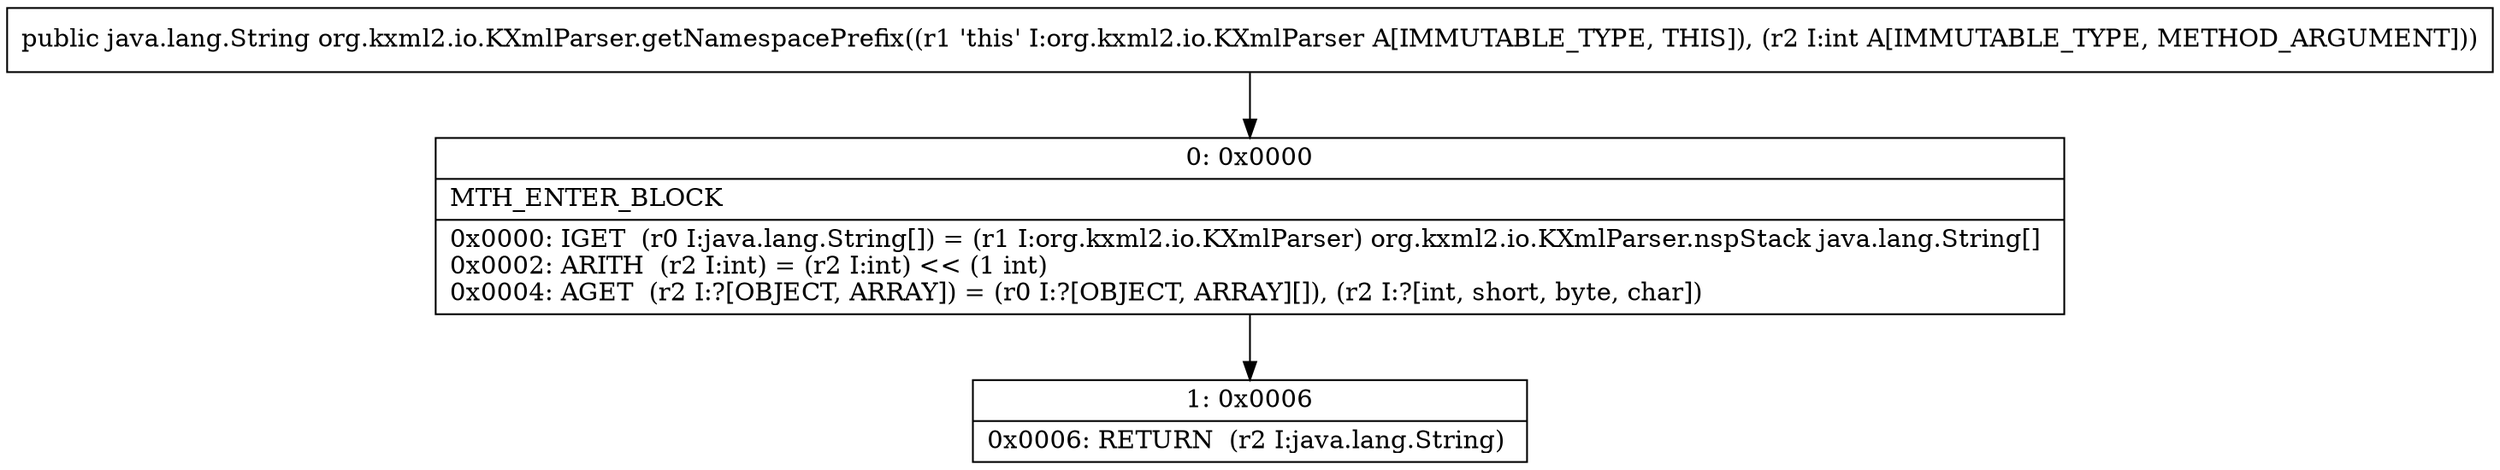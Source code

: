 digraph "CFG fororg.kxml2.io.KXmlParser.getNamespacePrefix(I)Ljava\/lang\/String;" {
Node_0 [shape=record,label="{0\:\ 0x0000|MTH_ENTER_BLOCK\l|0x0000: IGET  (r0 I:java.lang.String[]) = (r1 I:org.kxml2.io.KXmlParser) org.kxml2.io.KXmlParser.nspStack java.lang.String[] \l0x0002: ARITH  (r2 I:int) = (r2 I:int) \<\< (1 int) \l0x0004: AGET  (r2 I:?[OBJECT, ARRAY]) = (r0 I:?[OBJECT, ARRAY][]), (r2 I:?[int, short, byte, char]) \l}"];
Node_1 [shape=record,label="{1\:\ 0x0006|0x0006: RETURN  (r2 I:java.lang.String) \l}"];
MethodNode[shape=record,label="{public java.lang.String org.kxml2.io.KXmlParser.getNamespacePrefix((r1 'this' I:org.kxml2.io.KXmlParser A[IMMUTABLE_TYPE, THIS]), (r2 I:int A[IMMUTABLE_TYPE, METHOD_ARGUMENT])) }"];
MethodNode -> Node_0;
Node_0 -> Node_1;
}

